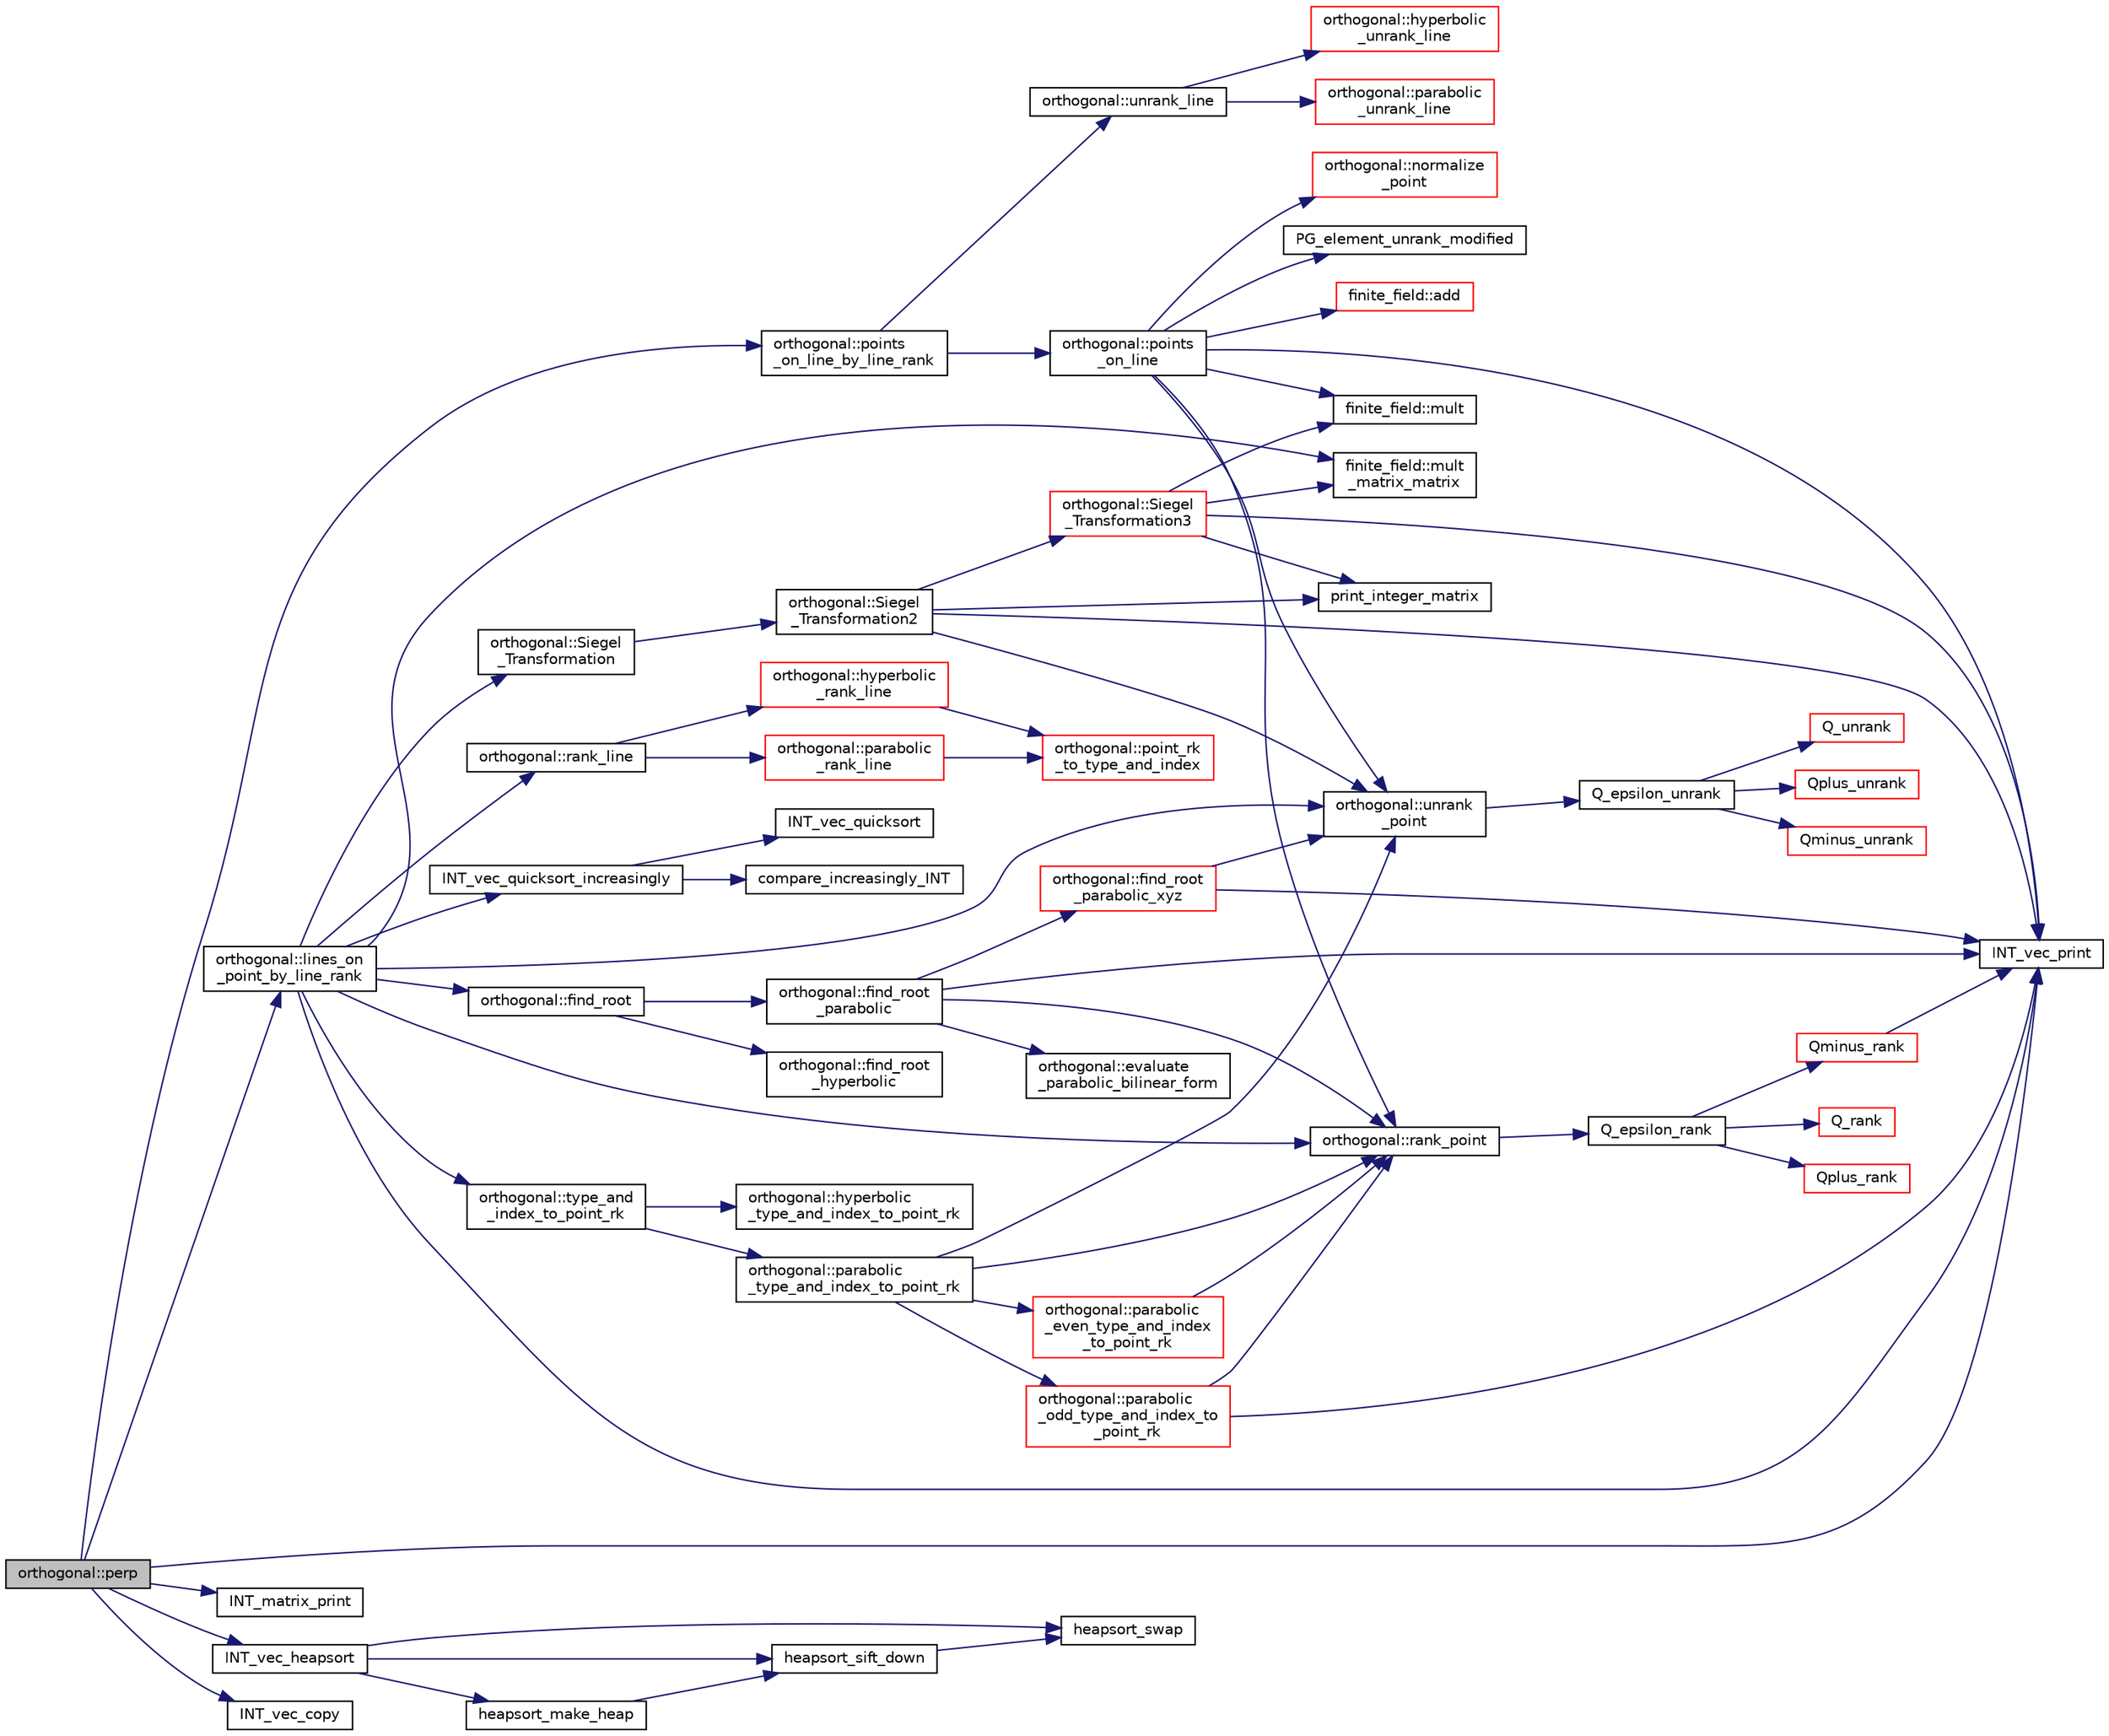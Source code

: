 digraph "orthogonal::perp"
{
  edge [fontname="Helvetica",fontsize="10",labelfontname="Helvetica",labelfontsize="10"];
  node [fontname="Helvetica",fontsize="10",shape=record];
  rankdir="LR";
  Node35265 [label="orthogonal::perp",height=0.2,width=0.4,color="black", fillcolor="grey75", style="filled", fontcolor="black"];
  Node35265 -> Node35266 [color="midnightblue",fontsize="10",style="solid",fontname="Helvetica"];
  Node35266 [label="orthogonal::lines_on\l_point_by_line_rank",height=0.2,width=0.4,color="black", fillcolor="white", style="filled",URL="$d7/daa/classorthogonal.html#adc21874b6da3cd3585c704994fb538aa"];
  Node35266 -> Node35267 [color="midnightblue",fontsize="10",style="solid",fontname="Helvetica"];
  Node35267 [label="orthogonal::type_and\l_index_to_point_rk",height=0.2,width=0.4,color="black", fillcolor="white", style="filled",URL="$d7/daa/classorthogonal.html#a319ef460cdfe3247d336c3fb482901eb"];
  Node35267 -> Node35268 [color="midnightblue",fontsize="10",style="solid",fontname="Helvetica"];
  Node35268 [label="orthogonal::hyperbolic\l_type_and_index_to_point_rk",height=0.2,width=0.4,color="black", fillcolor="white", style="filled",URL="$d7/daa/classorthogonal.html#af31cd843ff2e6eb4fe1ba9c49e62d1b8"];
  Node35267 -> Node35269 [color="midnightblue",fontsize="10",style="solid",fontname="Helvetica"];
  Node35269 [label="orthogonal::parabolic\l_type_and_index_to_point_rk",height=0.2,width=0.4,color="black", fillcolor="white", style="filled",URL="$d7/daa/classorthogonal.html#a67c316cf01b382762e6ac372f522d106"];
  Node35269 -> Node35270 [color="midnightblue",fontsize="10",style="solid",fontname="Helvetica"];
  Node35270 [label="orthogonal::unrank\l_point",height=0.2,width=0.4,color="black", fillcolor="white", style="filled",URL="$d7/daa/classorthogonal.html#ab655117100f7c66c19817b84ac5ac0a0"];
  Node35270 -> Node35271 [color="midnightblue",fontsize="10",style="solid",fontname="Helvetica"];
  Node35271 [label="Q_epsilon_unrank",height=0.2,width=0.4,color="black", fillcolor="white", style="filled",URL="$d4/d67/geometry_8h.html#af162c4d30d4a6528299e37551c353e7b"];
  Node35271 -> Node35272 [color="midnightblue",fontsize="10",style="solid",fontname="Helvetica"];
  Node35272 [label="Q_unrank",height=0.2,width=0.4,color="red", fillcolor="white", style="filled",URL="$db/da0/lib_2foundations_2geometry_2orthogonal__points_8_c.html#a6d02923d5b54ef796934e753e6f5b65b"];
  Node35271 -> Node35290 [color="midnightblue",fontsize="10",style="solid",fontname="Helvetica"];
  Node35290 [label="Qplus_unrank",height=0.2,width=0.4,color="red", fillcolor="white", style="filled",URL="$db/da0/lib_2foundations_2geometry_2orthogonal__points_8_c.html#ad50512edd586919700e033744b4a03c8"];
  Node35271 -> Node35291 [color="midnightblue",fontsize="10",style="solid",fontname="Helvetica"];
  Node35291 [label="Qminus_unrank",height=0.2,width=0.4,color="red", fillcolor="white", style="filled",URL="$db/da0/lib_2foundations_2geometry_2orthogonal__points_8_c.html#ac2dd18f435ab479095b836a483c12c7d"];
  Node35269 -> Node35292 [color="midnightblue",fontsize="10",style="solid",fontname="Helvetica"];
  Node35292 [label="orthogonal::rank_point",height=0.2,width=0.4,color="black", fillcolor="white", style="filled",URL="$d7/daa/classorthogonal.html#adb4f1528590a804b3c011a68c9ebf655"];
  Node35292 -> Node35293 [color="midnightblue",fontsize="10",style="solid",fontname="Helvetica"];
  Node35293 [label="Q_epsilon_rank",height=0.2,width=0.4,color="black", fillcolor="white", style="filled",URL="$d4/d67/geometry_8h.html#a0949e1151174e2988aa697cb31942e97"];
  Node35293 -> Node35294 [color="midnightblue",fontsize="10",style="solid",fontname="Helvetica"];
  Node35294 [label="Q_rank",height=0.2,width=0.4,color="red", fillcolor="white", style="filled",URL="$db/da0/lib_2foundations_2geometry_2orthogonal__points_8_c.html#ad2671f4db3224df1e22494b9d946375e"];
  Node35293 -> Node35310 [color="midnightblue",fontsize="10",style="solid",fontname="Helvetica"];
  Node35310 [label="Qplus_rank",height=0.2,width=0.4,color="red", fillcolor="white", style="filled",URL="$db/da0/lib_2foundations_2geometry_2orthogonal__points_8_c.html#aaa1be357d007a845ce2866169d63afb7"];
  Node35293 -> Node35311 [color="midnightblue",fontsize="10",style="solid",fontname="Helvetica"];
  Node35311 [label="Qminus_rank",height=0.2,width=0.4,color="red", fillcolor="white", style="filled",URL="$db/da0/lib_2foundations_2geometry_2orthogonal__points_8_c.html#aec3e3dad3c2c12fa081edab0af2cb91a"];
  Node35311 -> Node35300 [color="midnightblue",fontsize="10",style="solid",fontname="Helvetica"];
  Node35300 [label="INT_vec_print",height=0.2,width=0.4,color="black", fillcolor="white", style="filled",URL="$df/dbf/sajeeb_8_c.html#a79a5901af0b47dd0d694109543c027fe"];
  Node35269 -> Node35313 [color="midnightblue",fontsize="10",style="solid",fontname="Helvetica"];
  Node35313 [label="orthogonal::parabolic\l_even_type_and_index\l_to_point_rk",height=0.2,width=0.4,color="red", fillcolor="white", style="filled",URL="$d7/daa/classorthogonal.html#af43894039e8c5a8039f52b93dfa3ff77"];
  Node35313 -> Node35292 [color="midnightblue",fontsize="10",style="solid",fontname="Helvetica"];
  Node35269 -> Node35326 [color="midnightblue",fontsize="10",style="solid",fontname="Helvetica"];
  Node35326 [label="orthogonal::parabolic\l_odd_type_and_index_to\l_point_rk",height=0.2,width=0.4,color="red", fillcolor="white", style="filled",URL="$d7/daa/classorthogonal.html#aac70113614b52601e38b3ce8cbffbc9a"];
  Node35326 -> Node35300 [color="midnightblue",fontsize="10",style="solid",fontname="Helvetica"];
  Node35326 -> Node35292 [color="midnightblue",fontsize="10",style="solid",fontname="Helvetica"];
  Node35266 -> Node35270 [color="midnightblue",fontsize="10",style="solid",fontname="Helvetica"];
  Node35266 -> Node35330 [color="midnightblue",fontsize="10",style="solid",fontname="Helvetica"];
  Node35330 [label="orthogonal::find_root",height=0.2,width=0.4,color="black", fillcolor="white", style="filled",URL="$d7/daa/classorthogonal.html#a7cad6e763a1f49ab5e372a26f5cdf247"];
  Node35330 -> Node35331 [color="midnightblue",fontsize="10",style="solid",fontname="Helvetica"];
  Node35331 [label="orthogonal::find_root\l_hyperbolic",height=0.2,width=0.4,color="black", fillcolor="white", style="filled",URL="$d7/daa/classorthogonal.html#a4cb66d7aec283cd032a99cb9b2b9992d"];
  Node35330 -> Node35332 [color="midnightblue",fontsize="10",style="solid",fontname="Helvetica"];
  Node35332 [label="orthogonal::find_root\l_parabolic",height=0.2,width=0.4,color="black", fillcolor="white", style="filled",URL="$d7/daa/classorthogonal.html#a2e4453bb31692707f8a9e8b660b2e136"];
  Node35332 -> Node35333 [color="midnightblue",fontsize="10",style="solid",fontname="Helvetica"];
  Node35333 [label="orthogonal::find_root\l_parabolic_xyz",height=0.2,width=0.4,color="red", fillcolor="white", style="filled",URL="$d7/daa/classorthogonal.html#a17dba83065c664a7d174c4693e87493b"];
  Node35333 -> Node35270 [color="midnightblue",fontsize="10",style="solid",fontname="Helvetica"];
  Node35333 -> Node35300 [color="midnightblue",fontsize="10",style="solid",fontname="Helvetica"];
  Node35332 -> Node35300 [color="midnightblue",fontsize="10",style="solid",fontname="Helvetica"];
  Node35332 -> Node35334 [color="midnightblue",fontsize="10",style="solid",fontname="Helvetica"];
  Node35334 [label="orthogonal::evaluate\l_parabolic_bilinear_form",height=0.2,width=0.4,color="black", fillcolor="white", style="filled",URL="$d7/daa/classorthogonal.html#a8ee79da4c853cd384a0028cbebbbe0ee"];
  Node35332 -> Node35292 [color="midnightblue",fontsize="10",style="solid",fontname="Helvetica"];
  Node35266 -> Node35335 [color="midnightblue",fontsize="10",style="solid",fontname="Helvetica"];
  Node35335 [label="orthogonal::Siegel\l_Transformation",height=0.2,width=0.4,color="black", fillcolor="white", style="filled",URL="$d7/daa/classorthogonal.html#a27258e68c99323ac8de66fedbe565a3d"];
  Node35335 -> Node35336 [color="midnightblue",fontsize="10",style="solid",fontname="Helvetica"];
  Node35336 [label="orthogonal::Siegel\l_Transformation2",height=0.2,width=0.4,color="black", fillcolor="white", style="filled",URL="$d7/daa/classorthogonal.html#aaf1945ebd71495f1b362e5091d4b30ec"];
  Node35336 -> Node35270 [color="midnightblue",fontsize="10",style="solid",fontname="Helvetica"];
  Node35336 -> Node35300 [color="midnightblue",fontsize="10",style="solid",fontname="Helvetica"];
  Node35336 -> Node35337 [color="midnightblue",fontsize="10",style="solid",fontname="Helvetica"];
  Node35337 [label="orthogonal::Siegel\l_Transformation3",height=0.2,width=0.4,color="red", fillcolor="white", style="filled",URL="$d7/daa/classorthogonal.html#ac9129abf3f825e8c7d5591d1ba116ac7"];
  Node35337 -> Node35300 [color="midnightblue",fontsize="10",style="solid",fontname="Helvetica"];
  Node35337 -> Node35322 [color="midnightblue",fontsize="10",style="solid",fontname="Helvetica"];
  Node35322 [label="finite_field::mult",height=0.2,width=0.4,color="black", fillcolor="white", style="filled",URL="$df/d5a/classfinite__field.html#a24fb5917aa6d4d656fd855b7f44a13b0"];
  Node35337 -> Node35342 [color="midnightblue",fontsize="10",style="solid",fontname="Helvetica"];
  Node35342 [label="print_integer_matrix",height=0.2,width=0.4,color="black", fillcolor="white", style="filled",URL="$d5/db4/io__and__os_8h.html#ab4d187a9b89a64102b971201b789b653"];
  Node35337 -> Node35344 [color="midnightblue",fontsize="10",style="solid",fontname="Helvetica"];
  Node35344 [label="finite_field::mult\l_matrix_matrix",height=0.2,width=0.4,color="black", fillcolor="white", style="filled",URL="$df/d5a/classfinite__field.html#a5e28706b815838d0ec34de1fa74bc3c4"];
  Node35336 -> Node35342 [color="midnightblue",fontsize="10",style="solid",fontname="Helvetica"];
  Node35266 -> Node35344 [color="midnightblue",fontsize="10",style="solid",fontname="Helvetica"];
  Node35266 -> Node35292 [color="midnightblue",fontsize="10",style="solid",fontname="Helvetica"];
  Node35266 -> Node35358 [color="midnightblue",fontsize="10",style="solid",fontname="Helvetica"];
  Node35358 [label="orthogonal::rank_line",height=0.2,width=0.4,color="black", fillcolor="white", style="filled",URL="$d7/daa/classorthogonal.html#a5e1b5a3eb76840f425e71f25dabcd470"];
  Node35358 -> Node35359 [color="midnightblue",fontsize="10",style="solid",fontname="Helvetica"];
  Node35359 [label="orthogonal::hyperbolic\l_rank_line",height=0.2,width=0.4,color="red", fillcolor="white", style="filled",URL="$d7/daa/classorthogonal.html#a2810f9a6851f445b03fdbfe2a888e9f5"];
  Node35359 -> Node35360 [color="midnightblue",fontsize="10",style="solid",fontname="Helvetica"];
  Node35360 [label="orthogonal::point_rk\l_to_type_and_index",height=0.2,width=0.4,color="red", fillcolor="white", style="filled",URL="$d7/daa/classorthogonal.html#a5419c9c6b60c81e6e66f3606e7ad1815"];
  Node35358 -> Node35413 [color="midnightblue",fontsize="10",style="solid",fontname="Helvetica"];
  Node35413 [label="orthogonal::parabolic\l_rank_line",height=0.2,width=0.4,color="red", fillcolor="white", style="filled",URL="$d7/daa/classorthogonal.html#a7df334ceca90bc5b90c56354dbaf45c9"];
  Node35413 -> Node35360 [color="midnightblue",fontsize="10",style="solid",fontname="Helvetica"];
  Node35266 -> Node35435 [color="midnightblue",fontsize="10",style="solid",fontname="Helvetica"];
  Node35435 [label="INT_vec_quicksort_increasingly",height=0.2,width=0.4,color="black", fillcolor="white", style="filled",URL="$d5/de2/foundations_2data__structures_2data__structures_8h.html#a31ccee746bc644f58816c67bc3a0e237"];
  Node35435 -> Node35436 [color="midnightblue",fontsize="10",style="solid",fontname="Helvetica"];
  Node35436 [label="INT_vec_quicksort",height=0.2,width=0.4,color="black", fillcolor="white", style="filled",URL="$d4/dd7/sorting_8_c.html#a06b413b423531ad098e9536031cc91ef"];
  Node35435 -> Node35437 [color="midnightblue",fontsize="10",style="solid",fontname="Helvetica"];
  Node35437 [label="compare_increasingly_INT",height=0.2,width=0.4,color="black", fillcolor="white", style="filled",URL="$d4/dd7/sorting_8_c.html#aa182150f114c64f81fcefcbc6d292790"];
  Node35266 -> Node35300 [color="midnightblue",fontsize="10",style="solid",fontname="Helvetica"];
  Node35265 -> Node35300 [color="midnightblue",fontsize="10",style="solid",fontname="Helvetica"];
  Node35265 -> Node35438 [color="midnightblue",fontsize="10",style="solid",fontname="Helvetica"];
  Node35438 [label="orthogonal::points\l_on_line_by_line_rank",height=0.2,width=0.4,color="black", fillcolor="white", style="filled",URL="$d7/daa/classorthogonal.html#aec3f511b69d0a28340f93d6f904c5daa"];
  Node35438 -> Node35439 [color="midnightblue",fontsize="10",style="solid",fontname="Helvetica"];
  Node35439 [label="orthogonal::unrank_line",height=0.2,width=0.4,color="black", fillcolor="white", style="filled",URL="$d7/daa/classorthogonal.html#a27fec576f6e11b80dd4503fa3cf7611e"];
  Node35439 -> Node35440 [color="midnightblue",fontsize="10",style="solid",fontname="Helvetica"];
  Node35440 [label="orthogonal::hyperbolic\l_unrank_line",height=0.2,width=0.4,color="red", fillcolor="white", style="filled",URL="$d7/daa/classorthogonal.html#a94952194cdcc478feb676e97e2e272f2"];
  Node35439 -> Node35448 [color="midnightblue",fontsize="10",style="solid",fontname="Helvetica"];
  Node35448 [label="orthogonal::parabolic\l_unrank_line",height=0.2,width=0.4,color="red", fillcolor="white", style="filled",URL="$d7/daa/classorthogonal.html#a449cc51a62e11b8699befe951b0f8a4c"];
  Node35438 -> Node35468 [color="midnightblue",fontsize="10",style="solid",fontname="Helvetica"];
  Node35468 [label="orthogonal::points\l_on_line",height=0.2,width=0.4,color="black", fillcolor="white", style="filled",URL="$d7/daa/classorthogonal.html#afe1cc564902cc557d4d4d2ff85ee6839"];
  Node35468 -> Node35270 [color="midnightblue",fontsize="10",style="solid",fontname="Helvetica"];
  Node35468 -> Node35300 [color="midnightblue",fontsize="10",style="solid",fontname="Helvetica"];
  Node35468 -> Node35469 [color="midnightblue",fontsize="10",style="solid",fontname="Helvetica"];
  Node35469 [label="PG_element_unrank_modified",height=0.2,width=0.4,color="black", fillcolor="white", style="filled",URL="$d4/d67/geometry_8h.html#a83ae9b605d496f6a90345303f6efae64"];
  Node35468 -> Node35322 [color="midnightblue",fontsize="10",style="solid",fontname="Helvetica"];
  Node35468 -> Node35323 [color="midnightblue",fontsize="10",style="solid",fontname="Helvetica"];
  Node35323 [label="finite_field::add",height=0.2,width=0.4,color="red", fillcolor="white", style="filled",URL="$df/d5a/classfinite__field.html#a8f12328a27500f3c7be0c849ebbc9d14"];
  Node35468 -> Node35419 [color="midnightblue",fontsize="10",style="solid",fontname="Helvetica"];
  Node35419 [label="orthogonal::normalize\l_point",height=0.2,width=0.4,color="red", fillcolor="white", style="filled",URL="$d7/daa/classorthogonal.html#a1f3776fdc50b810a0a0fcee692fb154f"];
  Node35468 -> Node35292 [color="midnightblue",fontsize="10",style="solid",fontname="Helvetica"];
  Node35265 -> Node35470 [color="midnightblue",fontsize="10",style="solid",fontname="Helvetica"];
  Node35470 [label="INT_matrix_print",height=0.2,width=0.4,color="black", fillcolor="white", style="filled",URL="$d5/db4/io__and__os_8h.html#afd4180a24bef3a2b584668a4eaf607ff"];
  Node35265 -> Node35471 [color="midnightblue",fontsize="10",style="solid",fontname="Helvetica"];
  Node35471 [label="INT_vec_heapsort",height=0.2,width=0.4,color="black", fillcolor="white", style="filled",URL="$d5/de2/foundations_2data__structures_2data__structures_8h.html#a3590ad9987f801fbfc94634300182f39"];
  Node35471 -> Node35472 [color="midnightblue",fontsize="10",style="solid",fontname="Helvetica"];
  Node35472 [label="heapsort_make_heap",height=0.2,width=0.4,color="black", fillcolor="white", style="filled",URL="$d4/dd7/sorting_8_c.html#a42f24453d7d77eeb1338ebd1a13cfdbb"];
  Node35472 -> Node35473 [color="midnightblue",fontsize="10",style="solid",fontname="Helvetica"];
  Node35473 [label="heapsort_sift_down",height=0.2,width=0.4,color="black", fillcolor="white", style="filled",URL="$d4/dd7/sorting_8_c.html#a65cbb1a6a3f01f511673705437ddc18b"];
  Node35473 -> Node35474 [color="midnightblue",fontsize="10",style="solid",fontname="Helvetica"];
  Node35474 [label="heapsort_swap",height=0.2,width=0.4,color="black", fillcolor="white", style="filled",URL="$d4/dd7/sorting_8_c.html#a8f048362e6065297b19b6975bcbbfcc6"];
  Node35471 -> Node35474 [color="midnightblue",fontsize="10",style="solid",fontname="Helvetica"];
  Node35471 -> Node35473 [color="midnightblue",fontsize="10",style="solid",fontname="Helvetica"];
  Node35265 -> Node35348 [color="midnightblue",fontsize="10",style="solid",fontname="Helvetica"];
  Node35348 [label="INT_vec_copy",height=0.2,width=0.4,color="black", fillcolor="white", style="filled",URL="$df/dbf/sajeeb_8_c.html#ac2d875e27e009af6ec04d17254d11075"];
}
